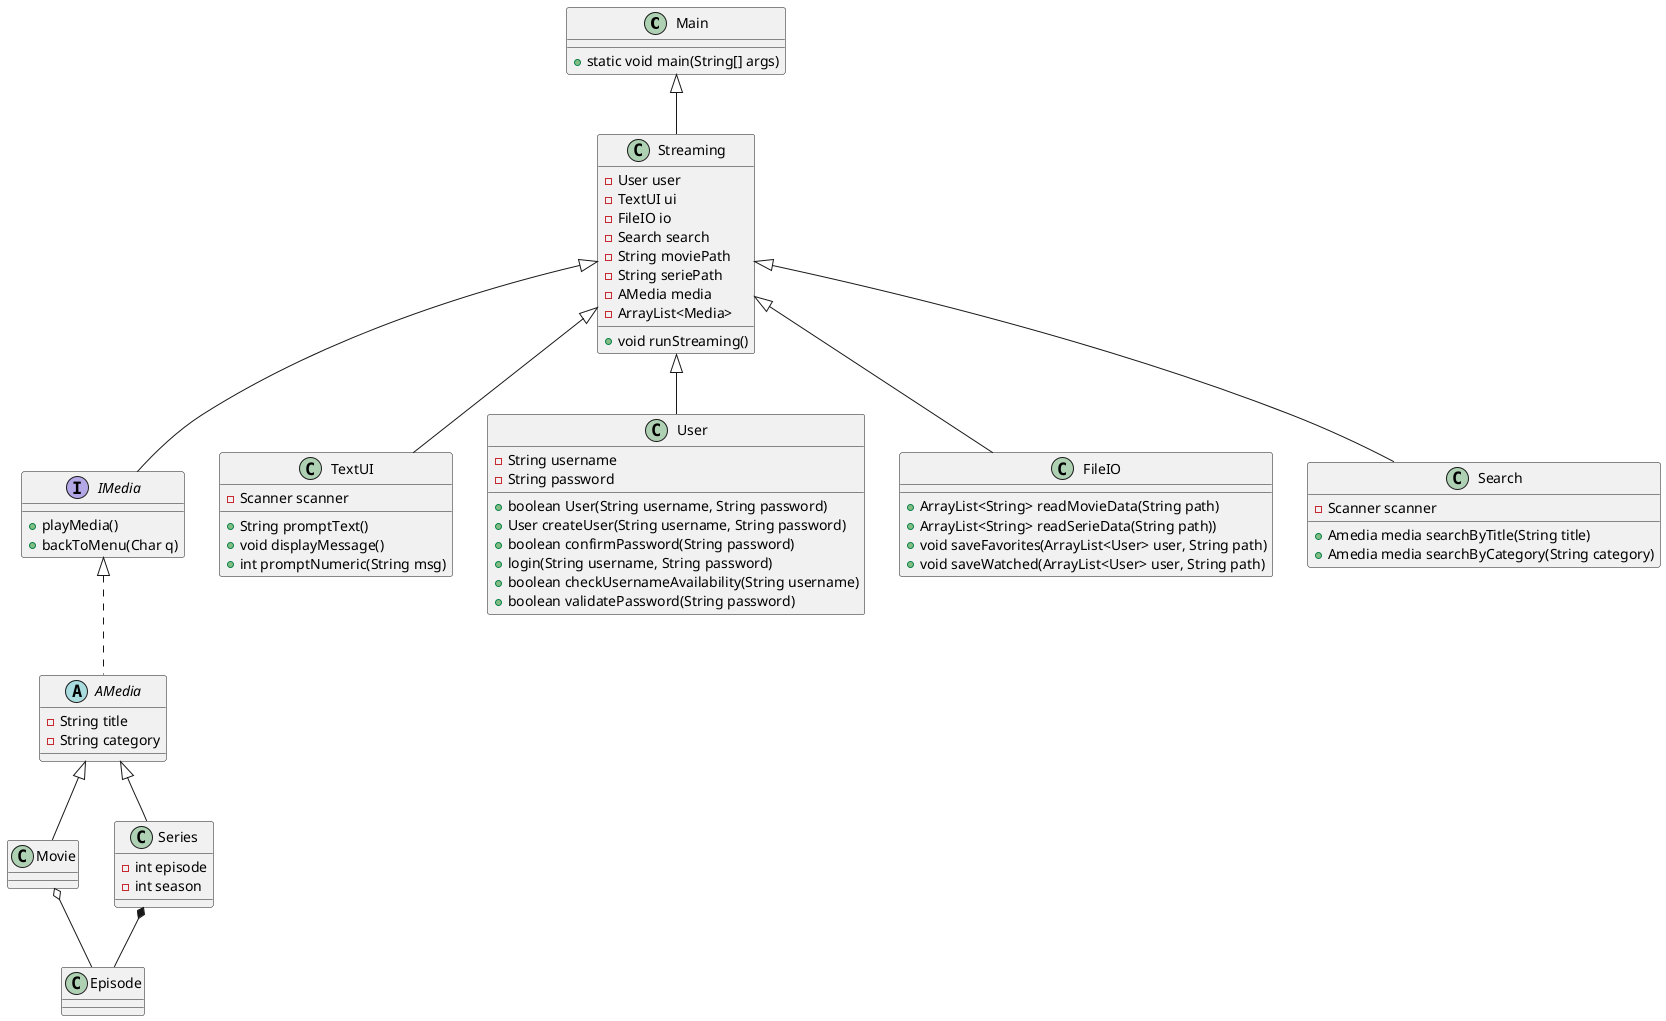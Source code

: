 @startuml

class Main {
+ static void main(String[] args)
}

interface IMedia {
+ playMedia()
+ backToMenu(Char q)
'+ pauseMedia()
}

abstract AMedia {
- String title
- String category
}

class Movie {

}


class Series {
- int episode
- int season
}

class TextUI {
- Scanner scanner
+ String promptText()
+ void displayMessage()
+ int promptNumeric(String msg)
}

class User {
- String username
- String password
+ boolean User(String username, String password)
'Methods
+ User createUser(String username, String password)
+ boolean confirmPassword(String password)
+ login(String username, String password)
+ boolean checkUsernameAvailability(String username)
+ boolean validatePassword(String password)
}

class Streaming {
- User user
- TextUI ui
- FileIO io
- Search search
- String moviePath
- String seriePath
- AMedia media
- ArrayList<Media>
+ void runStreaming()
}



class FileIO {
+ ArrayList<String> readMovieData(String path)
+ ArrayList<String> readSerieData(String path))
+ void saveFavorites(ArrayList<User> user, String path)
+ void saveWatched(ArrayList<User> user, String path)
}

class Search {
- Scanner scanner
+ Amedia media searchByTitle(String title)
+ Amedia media searchByCategory(String category)
}
class Episode{

}

Main <|-- Streaming
Streaming <|-- IMedia
Streaming <|-- User
Streaming <|-- Search
Streaming <|-- TextUI
IMedia <|.. AMedia
Streaming <|-- FileIO
AMedia <|-- Movie
AMedia  <|-- Series
Series *-- Episode
Movie o-- Episode

@enduml